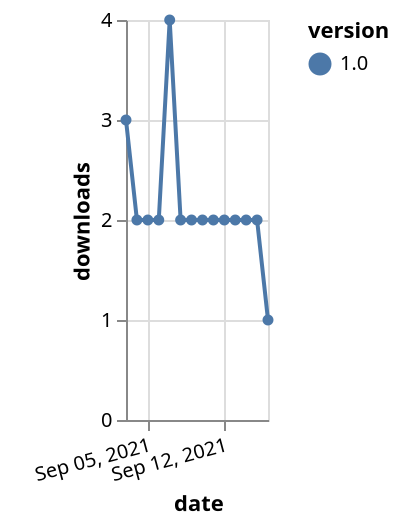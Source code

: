 {"$schema": "https://vega.github.io/schema/vega-lite/v5.json", "description": "A simple bar chart with embedded data.", "data": {"values": [{"date": "2021-09-03", "total": 1422, "delta": 3, "version": "1.0"}, {"date": "2021-09-04", "total": 1424, "delta": 2, "version": "1.0"}, {"date": "2021-09-05", "total": 1426, "delta": 2, "version": "1.0"}, {"date": "2021-09-06", "total": 1428, "delta": 2, "version": "1.0"}, {"date": "2021-09-07", "total": 1432, "delta": 4, "version": "1.0"}, {"date": "2021-09-08", "total": 1434, "delta": 2, "version": "1.0"}, {"date": "2021-09-09", "total": 1436, "delta": 2, "version": "1.0"}, {"date": "2021-09-10", "total": 1438, "delta": 2, "version": "1.0"}, {"date": "2021-09-11", "total": 1440, "delta": 2, "version": "1.0"}, {"date": "2021-09-12", "total": 1442, "delta": 2, "version": "1.0"}, {"date": "2021-09-13", "total": 1444, "delta": 2, "version": "1.0"}, {"date": "2021-09-14", "total": 1446, "delta": 2, "version": "1.0"}, {"date": "2021-09-15", "total": 1448, "delta": 2, "version": "1.0"}, {"date": "2021-09-16", "total": 1449, "delta": 1, "version": "1.0"}]}, "width": "container", "mark": {"type": "line", "point": {"filled": true}}, "encoding": {"x": {"field": "date", "type": "temporal", "timeUnit": "yearmonthdate", "title": "date", "axis": {"labelAngle": -15}}, "y": {"field": "delta", "type": "quantitative", "title": "downloads"}, "color": {"field": "version", "type": "nominal"}, "tooltip": {"field": "delta"}}}